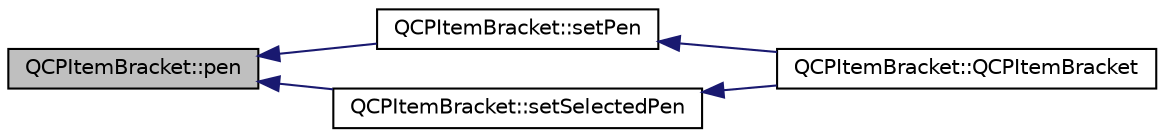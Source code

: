 digraph "QCPItemBracket::pen"
{
  edge [fontname="Helvetica",fontsize="10",labelfontname="Helvetica",labelfontsize="10"];
  node [fontname="Helvetica",fontsize="10",shape=record];
  rankdir="LR";
  Node39 [label="QCPItemBracket::pen",height=0.2,width=0.4,color="black", fillcolor="grey75", style="filled", fontcolor="black"];
  Node39 -> Node40 [dir="back",color="midnightblue",fontsize="10",style="solid",fontname="Helvetica"];
  Node40 [label="QCPItemBracket::setPen",height=0.2,width=0.4,color="black", fillcolor="white", style="filled",URL="$class_q_c_p_item_bracket.html#ab13001d9cc5d8f9e56ea15bdda682acb"];
  Node40 -> Node41 [dir="back",color="midnightblue",fontsize="10",style="solid",fontname="Helvetica"];
  Node41 [label="QCPItemBracket::QCPItemBracket",height=0.2,width=0.4,color="black", fillcolor="white", style="filled",URL="$class_q_c_p_item_bracket.html#a44ecfa37a76de5e3549e2d61f9d8ee56"];
  Node39 -> Node42 [dir="back",color="midnightblue",fontsize="10",style="solid",fontname="Helvetica"];
  Node42 [label="QCPItemBracket::setSelectedPen",height=0.2,width=0.4,color="black", fillcolor="white", style="filled",URL="$class_q_c_p_item_bracket.html#a349785c31122778a520c64891fa204c5"];
  Node42 -> Node41 [dir="back",color="midnightblue",fontsize="10",style="solid",fontname="Helvetica"];
}
